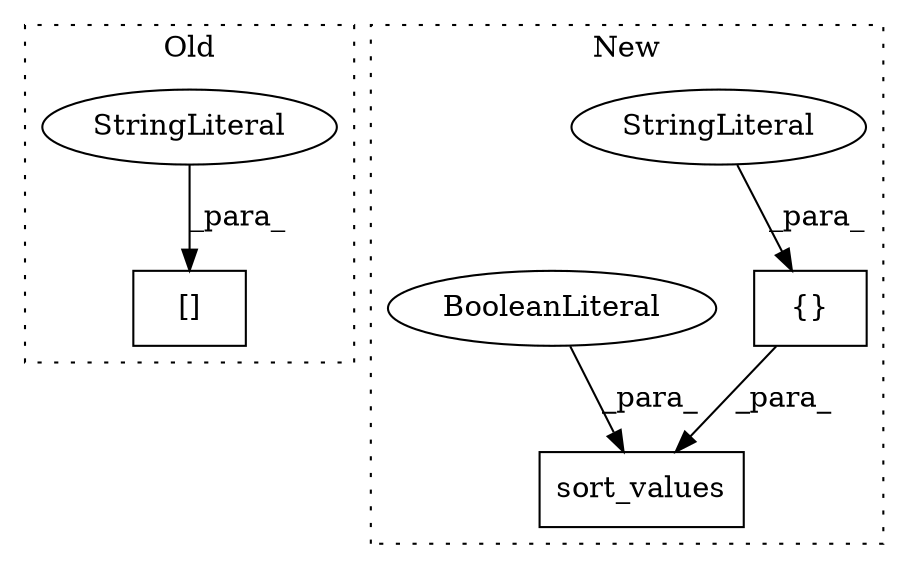 digraph G {
subgraph cluster0 {
1 [label="[]" a="2" s="855,885" l="14,1" shape="box"];
3 [label="StringLiteral" a="45" s="869" l="16" shape="ellipse"];
label = "Old";
style="dotted";
}
subgraph cluster1 {
2 [label="sort_values" a="32" s="800,853" l="12,1" shape="box"];
4 [label="{}" a="4" s="824,847" l="1,1" shape="box"];
5 [label="StringLiteral" a="45" s="825" l="10" shape="ellipse"];
6 [label="BooleanLiteral" a="9" s="849" l="4" shape="ellipse"];
label = "New";
style="dotted";
}
3 -> 1 [label="_para_"];
4 -> 2 [label="_para_"];
5 -> 4 [label="_para_"];
6 -> 2 [label="_para_"];
}